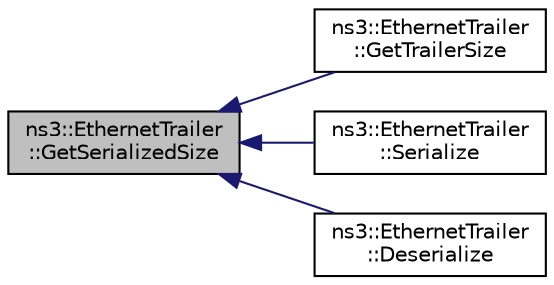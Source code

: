 digraph "ns3::EthernetTrailer::GetSerializedSize"
{
  edge [fontname="Helvetica",fontsize="10",labelfontname="Helvetica",labelfontsize="10"];
  node [fontname="Helvetica",fontsize="10",shape=record];
  rankdir="LR";
  Node1 [label="ns3::EthernetTrailer\l::GetSerializedSize",height=0.2,width=0.4,color="black", fillcolor="grey75", style="filled", fontcolor="black"];
  Node1 -> Node2 [dir="back",color="midnightblue",fontsize="10",style="solid"];
  Node2 [label="ns3::EthernetTrailer\l::GetTrailerSize",height=0.2,width=0.4,color="black", fillcolor="white", style="filled",URL="$df/dbf/classns3_1_1EthernetTrailer.html#ad23415c752d9fe969e75f1474599ac3d"];
  Node1 -> Node3 [dir="back",color="midnightblue",fontsize="10",style="solid"];
  Node3 [label="ns3::EthernetTrailer\l::Serialize",height=0.2,width=0.4,color="black", fillcolor="white", style="filled",URL="$df/dbf/classns3_1_1EthernetTrailer.html#a0409af8e45e598fe3fd10406b43d1594"];
  Node1 -> Node4 [dir="back",color="midnightblue",fontsize="10",style="solid"];
  Node4 [label="ns3::EthernetTrailer\l::Deserialize",height=0.2,width=0.4,color="black", fillcolor="white", style="filled",URL="$df/dbf/classns3_1_1EthernetTrailer.html#a5fae2c1d9c5dc8e4c60d6fae0df7404d"];
}

